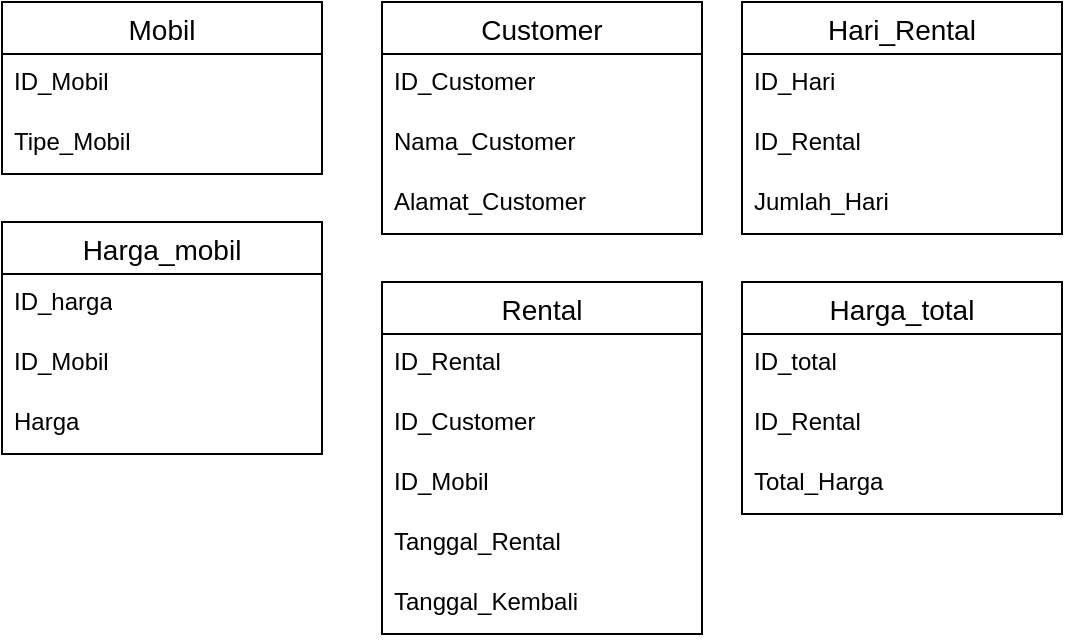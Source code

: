 <mxfile version="21.1.7" type="github">
  <diagram name="Page-1" id="DgCuI_8YGEBvD6g-5Mcl">
    <mxGraphModel dx="607" dy="267" grid="1" gridSize="10" guides="1" tooltips="1" connect="1" arrows="1" fold="1" page="1" pageScale="1" pageWidth="850" pageHeight="1100" math="0" shadow="0">
      <root>
        <mxCell id="0" />
        <mxCell id="1" parent="0" />
        <mxCell id="lKdq9erRIwUHIsF0lqqi-1" value="Customer" style="swimlane;fontStyle=0;childLayout=stackLayout;horizontal=1;startSize=26;horizontalStack=0;resizeParent=1;resizeParentMax=0;resizeLast=0;collapsible=1;marginBottom=0;align=center;fontSize=14;" vertex="1" parent="1">
          <mxGeometry x="340" y="180" width="160" height="116" as="geometry" />
        </mxCell>
        <mxCell id="lKdq9erRIwUHIsF0lqqi-2" value="ID_Customer" style="text;strokeColor=none;fillColor=none;spacingLeft=4;spacingRight=4;overflow=hidden;rotatable=0;points=[[0,0.5],[1,0.5]];portConstraint=eastwest;fontSize=12;whiteSpace=wrap;html=1;" vertex="1" parent="lKdq9erRIwUHIsF0lqqi-1">
          <mxGeometry y="26" width="160" height="30" as="geometry" />
        </mxCell>
        <mxCell id="lKdq9erRIwUHIsF0lqqi-3" value="Nama_Customer" style="text;strokeColor=none;fillColor=none;spacingLeft=4;spacingRight=4;overflow=hidden;rotatable=0;points=[[0,0.5],[1,0.5]];portConstraint=eastwest;fontSize=12;whiteSpace=wrap;html=1;" vertex="1" parent="lKdq9erRIwUHIsF0lqqi-1">
          <mxGeometry y="56" width="160" height="30" as="geometry" />
        </mxCell>
        <mxCell id="lKdq9erRIwUHIsF0lqqi-4" value="Alamat_Customer" style="text;strokeColor=none;fillColor=none;spacingLeft=4;spacingRight=4;overflow=hidden;rotatable=0;points=[[0,0.5],[1,0.5]];portConstraint=eastwest;fontSize=12;whiteSpace=wrap;html=1;" vertex="1" parent="lKdq9erRIwUHIsF0lqqi-1">
          <mxGeometry y="86" width="160" height="30" as="geometry" />
        </mxCell>
        <mxCell id="lKdq9erRIwUHIsF0lqqi-5" value="Mobil" style="swimlane;fontStyle=0;childLayout=stackLayout;horizontal=1;startSize=26;horizontalStack=0;resizeParent=1;resizeParentMax=0;resizeLast=0;collapsible=1;marginBottom=0;align=center;fontSize=14;" vertex="1" parent="1">
          <mxGeometry x="150" y="180" width="160" height="86" as="geometry" />
        </mxCell>
        <mxCell id="lKdq9erRIwUHIsF0lqqi-6" value="ID_Mobil" style="text;strokeColor=none;fillColor=none;spacingLeft=4;spacingRight=4;overflow=hidden;rotatable=0;points=[[0,0.5],[1,0.5]];portConstraint=eastwest;fontSize=12;whiteSpace=wrap;html=1;" vertex="1" parent="lKdq9erRIwUHIsF0lqqi-5">
          <mxGeometry y="26" width="160" height="30" as="geometry" />
        </mxCell>
        <mxCell id="lKdq9erRIwUHIsF0lqqi-7" value="Tipe_Mobil" style="text;strokeColor=none;fillColor=none;spacingLeft=4;spacingRight=4;overflow=hidden;rotatable=0;points=[[0,0.5],[1,0.5]];portConstraint=eastwest;fontSize=12;whiteSpace=wrap;html=1;" vertex="1" parent="lKdq9erRIwUHIsF0lqqi-5">
          <mxGeometry y="56" width="160" height="30" as="geometry" />
        </mxCell>
        <mxCell id="lKdq9erRIwUHIsF0lqqi-9" value="Harga_mobil" style="swimlane;fontStyle=0;childLayout=stackLayout;horizontal=1;startSize=26;horizontalStack=0;resizeParent=1;resizeParentMax=0;resizeLast=0;collapsible=1;marginBottom=0;align=center;fontSize=14;" vertex="1" parent="1">
          <mxGeometry x="150" y="290" width="160" height="116" as="geometry" />
        </mxCell>
        <mxCell id="lKdq9erRIwUHIsF0lqqi-10" value="ID_harga" style="text;strokeColor=none;fillColor=none;spacingLeft=4;spacingRight=4;overflow=hidden;rotatable=0;points=[[0,0.5],[1,0.5]];portConstraint=eastwest;fontSize=12;whiteSpace=wrap;html=1;" vertex="1" parent="lKdq9erRIwUHIsF0lqqi-9">
          <mxGeometry y="26" width="160" height="30" as="geometry" />
        </mxCell>
        <mxCell id="lKdq9erRIwUHIsF0lqqi-11" value="ID_Mobil" style="text;strokeColor=none;fillColor=none;spacingLeft=4;spacingRight=4;overflow=hidden;rotatable=0;points=[[0,0.5],[1,0.5]];portConstraint=eastwest;fontSize=12;whiteSpace=wrap;html=1;" vertex="1" parent="lKdq9erRIwUHIsF0lqqi-9">
          <mxGeometry y="56" width="160" height="30" as="geometry" />
        </mxCell>
        <mxCell id="lKdq9erRIwUHIsF0lqqi-12" value="Harga" style="text;strokeColor=none;fillColor=none;spacingLeft=4;spacingRight=4;overflow=hidden;rotatable=0;points=[[0,0.5],[1,0.5]];portConstraint=eastwest;fontSize=12;whiteSpace=wrap;html=1;" vertex="1" parent="lKdq9erRIwUHIsF0lqqi-9">
          <mxGeometry y="86" width="160" height="30" as="geometry" />
        </mxCell>
        <mxCell id="lKdq9erRIwUHIsF0lqqi-13" value="Rental" style="swimlane;fontStyle=0;childLayout=stackLayout;horizontal=1;startSize=26;horizontalStack=0;resizeParent=1;resizeParentMax=0;resizeLast=0;collapsible=1;marginBottom=0;align=center;fontSize=14;" vertex="1" parent="1">
          <mxGeometry x="340" y="320" width="160" height="176" as="geometry" />
        </mxCell>
        <mxCell id="lKdq9erRIwUHIsF0lqqi-14" value="ID_Rental" style="text;strokeColor=none;fillColor=none;spacingLeft=4;spacingRight=4;overflow=hidden;rotatable=0;points=[[0,0.5],[1,0.5]];portConstraint=eastwest;fontSize=12;whiteSpace=wrap;html=1;" vertex="1" parent="lKdq9erRIwUHIsF0lqqi-13">
          <mxGeometry y="26" width="160" height="30" as="geometry" />
        </mxCell>
        <mxCell id="lKdq9erRIwUHIsF0lqqi-15" value="ID_Customer" style="text;strokeColor=none;fillColor=none;spacingLeft=4;spacingRight=4;overflow=hidden;rotatable=0;points=[[0,0.5],[1,0.5]];portConstraint=eastwest;fontSize=12;whiteSpace=wrap;html=1;" vertex="1" parent="lKdq9erRIwUHIsF0lqqi-13">
          <mxGeometry y="56" width="160" height="30" as="geometry" />
        </mxCell>
        <mxCell id="lKdq9erRIwUHIsF0lqqi-16" value="ID_Mobil" style="text;strokeColor=none;fillColor=none;spacingLeft=4;spacingRight=4;overflow=hidden;rotatable=0;points=[[0,0.5],[1,0.5]];portConstraint=eastwest;fontSize=12;whiteSpace=wrap;html=1;" vertex="1" parent="lKdq9erRIwUHIsF0lqqi-13">
          <mxGeometry y="86" width="160" height="30" as="geometry" />
        </mxCell>
        <mxCell id="lKdq9erRIwUHIsF0lqqi-18" value="Tanggal_Rental" style="text;strokeColor=none;fillColor=none;spacingLeft=4;spacingRight=4;overflow=hidden;rotatable=0;points=[[0,0.5],[1,0.5]];portConstraint=eastwest;fontSize=12;whiteSpace=wrap;html=1;" vertex="1" parent="lKdq9erRIwUHIsF0lqqi-13">
          <mxGeometry y="116" width="160" height="30" as="geometry" />
        </mxCell>
        <mxCell id="lKdq9erRIwUHIsF0lqqi-17" value="Tanggal_Kembali" style="text;strokeColor=none;fillColor=none;spacingLeft=4;spacingRight=4;overflow=hidden;rotatable=0;points=[[0,0.5],[1,0.5]];portConstraint=eastwest;fontSize=12;whiteSpace=wrap;html=1;" vertex="1" parent="lKdq9erRIwUHIsF0lqqi-13">
          <mxGeometry y="146" width="160" height="30" as="geometry" />
        </mxCell>
        <mxCell id="lKdq9erRIwUHIsF0lqqi-19" value="Hari_Rental" style="swimlane;fontStyle=0;childLayout=stackLayout;horizontal=1;startSize=26;horizontalStack=0;resizeParent=1;resizeParentMax=0;resizeLast=0;collapsible=1;marginBottom=0;align=center;fontSize=14;" vertex="1" parent="1">
          <mxGeometry x="520" y="180" width="160" height="116" as="geometry" />
        </mxCell>
        <mxCell id="lKdq9erRIwUHIsF0lqqi-20" value="ID_Hari" style="text;strokeColor=none;fillColor=none;spacingLeft=4;spacingRight=4;overflow=hidden;rotatable=0;points=[[0,0.5],[1,0.5]];portConstraint=eastwest;fontSize=12;whiteSpace=wrap;html=1;" vertex="1" parent="lKdq9erRIwUHIsF0lqqi-19">
          <mxGeometry y="26" width="160" height="30" as="geometry" />
        </mxCell>
        <mxCell id="lKdq9erRIwUHIsF0lqqi-21" value="ID_Rental" style="text;strokeColor=none;fillColor=none;spacingLeft=4;spacingRight=4;overflow=hidden;rotatable=0;points=[[0,0.5],[1,0.5]];portConstraint=eastwest;fontSize=12;whiteSpace=wrap;html=1;" vertex="1" parent="lKdq9erRIwUHIsF0lqqi-19">
          <mxGeometry y="56" width="160" height="30" as="geometry" />
        </mxCell>
        <mxCell id="lKdq9erRIwUHIsF0lqqi-22" value="Jumlah_Hari" style="text;strokeColor=none;fillColor=none;spacingLeft=4;spacingRight=4;overflow=hidden;rotatable=0;points=[[0,0.5],[1,0.5]];portConstraint=eastwest;fontSize=12;whiteSpace=wrap;html=1;" vertex="1" parent="lKdq9erRIwUHIsF0lqqi-19">
          <mxGeometry y="86" width="160" height="30" as="geometry" />
        </mxCell>
        <mxCell id="lKdq9erRIwUHIsF0lqqi-23" value="Harga_total" style="swimlane;fontStyle=0;childLayout=stackLayout;horizontal=1;startSize=26;horizontalStack=0;resizeParent=1;resizeParentMax=0;resizeLast=0;collapsible=1;marginBottom=0;align=center;fontSize=14;" vertex="1" parent="1">
          <mxGeometry x="520" y="320" width="160" height="116" as="geometry" />
        </mxCell>
        <mxCell id="lKdq9erRIwUHIsF0lqqi-24" value="ID_total" style="text;strokeColor=none;fillColor=none;spacingLeft=4;spacingRight=4;overflow=hidden;rotatable=0;points=[[0,0.5],[1,0.5]];portConstraint=eastwest;fontSize=12;whiteSpace=wrap;html=1;" vertex="1" parent="lKdq9erRIwUHIsF0lqqi-23">
          <mxGeometry y="26" width="160" height="30" as="geometry" />
        </mxCell>
        <mxCell id="lKdq9erRIwUHIsF0lqqi-25" value="ID_Rental" style="text;strokeColor=none;fillColor=none;spacingLeft=4;spacingRight=4;overflow=hidden;rotatable=0;points=[[0,0.5],[1,0.5]];portConstraint=eastwest;fontSize=12;whiteSpace=wrap;html=1;" vertex="1" parent="lKdq9erRIwUHIsF0lqqi-23">
          <mxGeometry y="56" width="160" height="30" as="geometry" />
        </mxCell>
        <mxCell id="lKdq9erRIwUHIsF0lqqi-26" value="Total_Harga" style="text;strokeColor=none;fillColor=none;spacingLeft=4;spacingRight=4;overflow=hidden;rotatable=0;points=[[0,0.5],[1,0.5]];portConstraint=eastwest;fontSize=12;whiteSpace=wrap;html=1;" vertex="1" parent="lKdq9erRIwUHIsF0lqqi-23">
          <mxGeometry y="86" width="160" height="30" as="geometry" />
        </mxCell>
      </root>
    </mxGraphModel>
  </diagram>
</mxfile>
